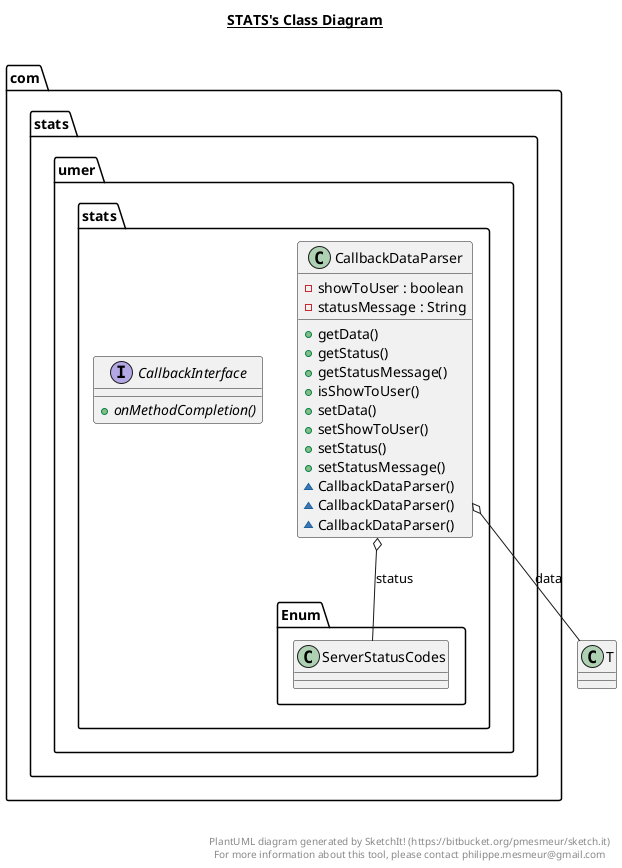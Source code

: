 @startuml

title __STATS's Class Diagram__\n

  namespace com.stats.umer.stats {
    class com.stats.umer.stats.CallbackDataParser {
        - showToUser : boolean
        - statusMessage : String
        + getData()
        + getStatus()
        + getStatusMessage()
        + isShowToUser()
        + setData()
        + setShowToUser()
        + setStatus()
        + setStatusMessage()
        ~ CallbackDataParser()
        ~ CallbackDataParser()
        ~ CallbackDataParser()
    }
  }
  

  namespace com.stats.umer.stats {
    interface com.stats.umer.stats.CallbackInterface {
        {abstract} + onMethodCompletion()
    }
  }
  

  com.stats.umer.stats.CallbackDataParser o-- T : data
  com.stats.umer.stats.CallbackDataParser o-- com.stats.umer.stats.Enum.ServerStatusCodes : status


right footer


PlantUML diagram generated by SketchIt! (https://bitbucket.org/pmesmeur/sketch.it)
For more information about this tool, please contact philippe.mesmeur@gmail.com
endfooter

@enduml
